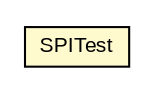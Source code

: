 #!/usr/local/bin/dot
#
# Class diagram 
# Generated by UMLGraph version 5.1 (http://www.umlgraph.org/)
#

digraph G {
	edge [fontname="arial",fontsize=10,labelfontname="arial",labelfontsize=10];
	node [fontname="arial",fontsize=10,shape=plaintext];
	nodesep=0.25;
	ranksep=0.5;
	// com.helger.schematron.SPITest
	c648 [label=<<table title="com.helger.schematron.SPITest" border="0" cellborder="1" cellspacing="0" cellpadding="2" port="p" bgcolor="lemonChiffon" href="./SPITest.html">
		<tr><td><table border="0" cellspacing="0" cellpadding="1">
<tr><td align="center" balign="center"> SPITest </td></tr>
		</table></td></tr>
		</table>>, fontname="arial", fontcolor="black", fontsize=10.0];
}

